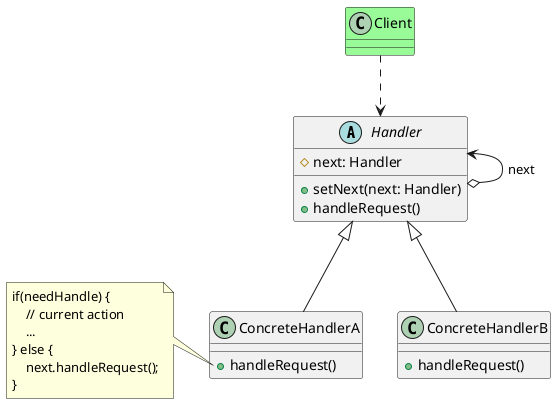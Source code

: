 @startuml 责任链模式
abstract Handler {
    # next: Handler
    + setNext(next: Handler)
    + handleRequest()
}
Handler <--o Handler: next

class ConcreteHandlerA extends Handler {
    + handleRequest()
}
class ConcreteHandlerB extends Handler {
    + handleRequest()
}
note left of ConcreteHandlerA::"handleRequest()"
    if(needHandle) {
        // current action
        ...
    } else {
        next.handleRequest();
    }
end note

class Client #palegreen
Client ..> Handler
@enduml

@startuml 责任链模式例子
interface Approval {
    # next: Approval
    # maxProcessAmount: int
    + setNext(next: Approval)
    + process(amount: int)
}
Approval <--o Approval: next
class Director implements Approval {
    + Director(amount: int)
    + process(amount: int)
}
note left of Approval::"process(amount: int)"
    if(amount < this.maxProcessAmount) {
        // current action
        ...
    } else {
        next.process(amount);
    }
end note
class VicePresident implements Approval {
    + VicePresident(amount: int)
    + process(amount: int)
}
class President implements Approval {
    + President(amount: int)
    + process(amount: int)
}

class Client #palegreen
Client ..> Approval
@enduml

@startuml 命令模式
interface Command {
    + execute()
}
class ConcreteCommandA implements Command {
    - receiver: Receiver
    + execute()
}
class ConcreteCommandB implements Command {
    - receiver: Receiver
    + execute()
}
ConcreteCommandA::receiver --> Receiver
ConcreteCommandB::receiver --> Receiver

class Invoker {
    - command: Command
    + setCommand(cmd: Command)
}
Invoker o-->  Command

class Receiver {
    + action()
}

class Client #palegreen
Client ..> Invoker
Client ..> Command
@enduml

@startuml 命令模式例子
interface Cmd {
    + execute()
}
class ShowHelpCmd implements Cmd {
    + helper: HelpHandler
    + execute()
}
class HelpHandler {
    + showHelp()
}
ShowHelpCmd *--> HelpHandler

class MinimizeCmd implements Cmd {
    + helper: WindowHandler
    + execute()
}
class WindowHandler {
    + minimizWindow()
}
MinimizeCmd *--> WindowHandler

class MenuButton {
    - cmd: Cmd
    - name: String
    + setCmd(cmd: Cmd)
    + onClick()
}
note left of MenuButton::"onClick()"
    cmd.execute();
end note
MenuButton --> Cmd

class SettingWindow {
    - buttons: List<MenuButton>
    + addButton()
    - removeButton()
}
SettingWindow *--> MenuButton

class Client #palegreen
Client ..> SettingWindow
Client ..> MenuButton
Client ..> Cmd
@enduml

@startuml 解释器模式
abstract AbstractExpression {
    + intercept(Context)
}
Context <.. AbstractExpression

class TerminalExpression extends AbstractExpression {
    + intercept(Context)
}
class NonTerminalExpression extends AbstractExpression {
    + intercept(Context)
}

class Client #palegreen
Client ..> AbstractExpression
Client ..> Context
@enduml

@startuml 解释器模式例子
abstract AbstractNode {
    + interpret()
}
class DirectionNode extends AbstractNode {
    - direct: DirectEnum
    + interpret()
}
class ActionNode extends AbstractNode {
    - action: ActionEnum
    + interpret()
}
class DistanceNode extends AbstractNode {
    - distance: int
    + interpret()
}

class AndNode extends AbstractNode {
    - left: AbstractNode
    - right: AbstractNode
    + interpret()
}
class SentenceNode extends AbstractNode {
    - direction: DirectionNode
    - action: ActionNode
    - distance: DistanceNode
    + interpret()
}

class Client #palegreen {
    - node: AbstractNode
    + pasrse(String instruction)
    + output()
}
Client ..> AbstractNode
@enduml

@startuml 迭代器模式
interface Iterator {
    + getNext(): T
    + hasNext(): boolean
}
interface IterableCollection {
    + createIterator(): Iterator
}
IterableCollection ..>  Iterator
class ConcreteIterator implements Iterator {
    - collection: ConcreteCollection
    - iterationState
    + ConcreteIterator(ConcreteCollection)
    + getNext(): T
    + hasNext(): boolean
}

ConcreteIterator <.. ConcreteCollection
ConcreteCollection <--> ConcreteIterator

class ConcreteCollection implements IterableCollection {
    - elements
    + createIterator(): Iterator
}

class Client #palegreen
Client ..> Iterator
Client ..> IterableCollection
@enduml

@startuml 迭代器模式例子
interface Iterator {
    + getNext(): T
    + hasNext(): boolean
}
interface IterableCollection {
    + createIterator(): Iterator
}
IterableCollection ..>  Iterator
class DfsTreeNodeIterator implements Iterator {
    - root: TreeNode
    - current: TreeNode
    + DfsTreeNodeIterator(TreeNode root)
    + getNext(): TreeNode
    + hasNext(): boolean
}
class BfsTreeNodeIterator implements Iterator {
    - root: TreeNode
    - current: TreeNode
    + BfsTreeNodeIterator(TreeNode root)
    + getNext(): TreeNode
    + hasNext(): boolean
}

TreeNode <--o BfsTreeNodeIterator 
TreeNode <--o DfsTreeNodeIterator  

class TreeNode implements IterableCollection {
    - root: TreeNode
    + createIterator(): Iterator
}

class Client #palegreen
note left of Client
    root = new TreeNode();
    ...
    Iterator iterator = BfsTreeNodeIterator(root);
end note
Client ..[#red]> Iterator
Client ..[#red]> IterableCollection
Client ..[#red]> BfsTreeNodeIterator
@enduml

@startuml 中介模式前
class Button
class List
class TextBox
class ComboBox
Button --> List
Button --> ComboBox
Button --> TextBox
ComboBox --> List
ComboBox --> TextBox
List --> ComboBox
List --> TextBox
@enduml

@startuml 中介模式后
class A
class B
class C
class D
class E
class F
class Mediator
A -- Mediator
B -- Mediator
C -- Mediator
F -- Mediator
D -- Mediator
E -- Mediator
@enduml

@startuml 中介模式
interface Mediator {
    + notify(sender)
}

class ConcreteMediator implements Mediator {
    - componentA
    - componentB
    - componentC
    - componentD
    + notify(sender)
    + reactOnA()
    + reactOnB()
    + reactOnC()
    + reactOnD()
} 
note left of ConcreteMediator::"notify(sender)"
    if(sender == componentA)
        reactOnA()
    else if(sender == componentB)
        reactOnB()
    ...    
end note

class ComponentA {
    - m: Mediator
    + operationA()
}
class ComponentB {
    - m: Mediator
    + operationB()
}
class ComponentC {
    - m: Mediator
    + operationC()
}
class ComponentD {
    - m: Mediator
    + operationD()
}

Mediator <-- ComponentA
Mediator <-- ComponentB
Mediator <-- ComponentC
Mediator <-- ComponentD

ComponentA <-- ConcreteMediator
ComponentB <-- ConcreteMediator
ComponentC <-- ConcreteMediator
ComponentD <-- ConcreteMediator
@enduml

@startuml 备忘录模式
class Originator {
    + state
    + restoreMemento(memento)
    + createMemento(): Memento
}
note right of Originator::"restoreMemento(memento)"
    this.state = m.getState()
end note
note right of Originator::"createMemento()"
    return new Memento(state)
end note

Originator ..> Memento

class Memento {
    - state
    + getState()
    + setState()
}

class Caretaker {
    - mementoList: Memento[]
}
Memento <--o Caretaker 
@enduml

@startuml 备忘录模式例子
class Chessman {
    - label: String
    - x: int
    - y: int
    + Chessman(String label, int x, int y)
    + save(): ChessmanMemento
    + restore(ChessmanMemento memento)
}
Chessman ..> ChessmanMemento
class ChessmanMemento {
    - label: String
    - x: int
    - y: int
    + ChessmanMemento(String label, int x, int y)
}

class MementoCaretaker {
    - mementoList: []ChessmanMemento
    + getMemento(int i): ChessmanMemento
    + setMemento(ChessmanMemento memento)
}
ChessmanMemento <--o MementoCaretaker
@enduml

@startuml 观察者模式
class Publisher {
    - subscribers: Subscriber[]
    - mainState
    + addSubscriber(s: Subscriber)
    + removeSubscriber(s: Subscriber)
    + notifySubscribers()
    + mainBusinessLogic()
}

note right of Publisher::"notifySubscribers()"
    foreach(s in subscribers)
        s.update(this)
end note

note right of Publisher::"mainBusinessLogic()"
    this.mainState = newState
    this.notifySubscribers()
end note

Publisher o--> Subscriber

interface Subscriber {
    + update(context)
}

class ConcreteSubscriber implements Subscriber {
    + update(context)
}
@enduml

@startuml 状态模式
class Context {
    - state: State
    + request()
    + setState(State state)
}
note right of Context::"request"
state.request();
end note

Context o--> State
abstract class State {
    + handle()
}

class ConcreteStateA extends State {
    + handle()
}
class ConcreteStateB extends State {
    + handle()
}
@enduml

@startuml 状态模式例子
class Account {
    - state: AccountState
    - owner: String
    - balance: double
    + Account(String owner, double int)
    + getBalance(): double
    + setBalance(double b)
    + setState(AccountState state)
    + deposit(double amount)
    + withdraw(double amount)
    + computeInterest()
}
Account --> AccountState
Account <-- AccountState

class AccountState {
    # account: Account
    + deposit(double amount)
    + withdraw(double amount)
    + computeInterest()
    + stateCheck()
}

class OverdraftState extends AccountState {
    + OverdraftState(AccountState state)
    + deposit(double amount)
    + withdraw(double amount)
    + computeInterest()
    + stateCheck()
}
class RestrictedState extends AccountState {
    + RestrictedState(AccountState state)
    + deposit(double amount)
    + withdraw(double amount)
    + computeInterest()
    + stateCheck()
}
class NormalState extends AccountState {
    + NormalState(AccountState state)
    + deposit(double amount)
    + withdraw(double amount)
    + computeInterest()
    + stateCheck()
}
@enduml

@startuml 策略模式
class Context {
    - strategy: Strategy
    + algorithm()
}

note right of Context::"algorithm()"
 this.strategy.algorithm()
end note

Context o--> Strategy

abstract class Strategy {
    + algorithm()
}

class ConcreteStrategyA extends Strategy {
    + algorithm()
}
class ConcreteStrategyB extends Strategy {
    + algorithm()
}
@enduml

@startuml 模板模式
abstract class AbstractClass {
    + templateMethod()
    + operation1()
    + operation2()
    + operation3()
    + isNeedDoOperation3(): boolean
}

note right of AbstractClass::"templateMethod()"
    operation1();
    operation2();
    // 钩子方法
    if(isNeedDoOperation3()) {
        operation3();
    }
end note

class ConcreteClass extends AbstractClass {
    + operation1()
    + isNeedDoOperation3(): boolean
}
@enduml

@startuml 访问者模式
class ObjectStructure
class Client

interface Element {
    + accept(Visitor visitor)
}

class ConcreteElementA implements Element {
    + accept(Visitor visitor)
    + operationA()
}
note right of ConcreteElementA::"accept(Visitor visitor)"
    visitor.visitConcreteElementA(this);
end note

class ConcreteElementB implements Element {
    + accept(Visitor visitor)
    + operationB()
}
note right of ConcreteElementB::"accept(Visitor visitor)"
    visitor.visitConcreteElementB(this);
end note

interface Visitor {
    + visitConcreteElementA(ConcreteElementA elementA)
    + visitConcreteElementB(ConcreteElementB elementB)
}

class ConcreteVisitorA implements Visitor {
    + visitConcreteElementA(ConcreteElementA elementA)
    + visitConcreteElementB(ConcreteElementB elementB)
}

class ConcreteVisitorB implements Visitor {
    + visitConcreteElementA(ConcreteElementA elementA)
    + visitConcreteElementB(ConcreteElementB elementB)
}

Client --> Visitor
Client --> ObjectStructure
ObjectStructure --> Element
@enduml
